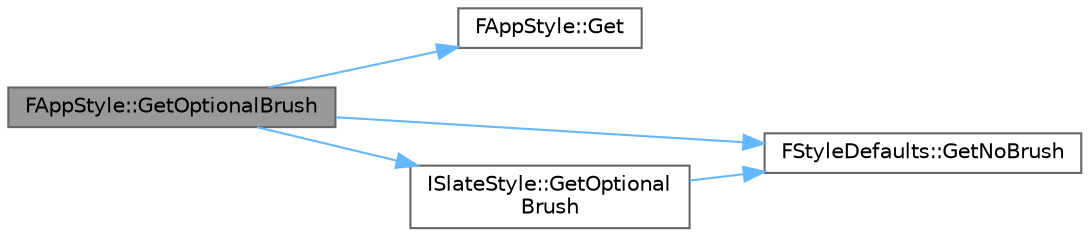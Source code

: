 digraph "FAppStyle::GetOptionalBrush"
{
 // INTERACTIVE_SVG=YES
 // LATEX_PDF_SIZE
  bgcolor="transparent";
  edge [fontname=Helvetica,fontsize=10,labelfontname=Helvetica,labelfontsize=10];
  node [fontname=Helvetica,fontsize=10,shape=box,height=0.2,width=0.4];
  rankdir="LR";
  Node1 [id="Node000001",label="FAppStyle::GetOptionalBrush",height=0.2,width=0.4,color="gray40", fillcolor="grey60", style="filled", fontcolor="black",tooltip=" "];
  Node1 -> Node2 [id="edge1_Node000001_Node000002",color="steelblue1",style="solid",tooltip=" "];
  Node2 [id="Node000002",label="FAppStyle::Get",height=0.2,width=0.4,color="grey40", fillcolor="white", style="filled",URL="$d3/d1e/classFAppStyle.html#abf8a86ffff62afc3c225cf5553bf58ee",tooltip=" "];
  Node1 -> Node3 [id="edge2_Node000001_Node000003",color="steelblue1",style="solid",tooltip=" "];
  Node3 [id="Node000003",label="FStyleDefaults::GetNoBrush",height=0.2,width=0.4,color="grey40", fillcolor="white", style="filled",URL="$de/d47/classFStyleDefaults.html#a60cbafb96d1fcf0b4976d4a94259aa9c",tooltip=" "];
  Node1 -> Node4 [id="edge3_Node000001_Node000004",color="steelblue1",style="solid",tooltip=" "];
  Node4 [id="Node000004",label="ISlateStyle::GetOptional\lBrush",height=0.2,width=0.4,color="grey40", fillcolor="white", style="filled",URL="$dc/d4d/classISlateStyle.html#a38b3eed9744383439c32d533ad570c2f",tooltip="Just like GetBrush, but returns DefaultBrush instead of the \"missing brush\" image when the resource i..."];
  Node4 -> Node3 [id="edge4_Node000004_Node000003",color="steelblue1",style="solid",tooltip=" "];
}
